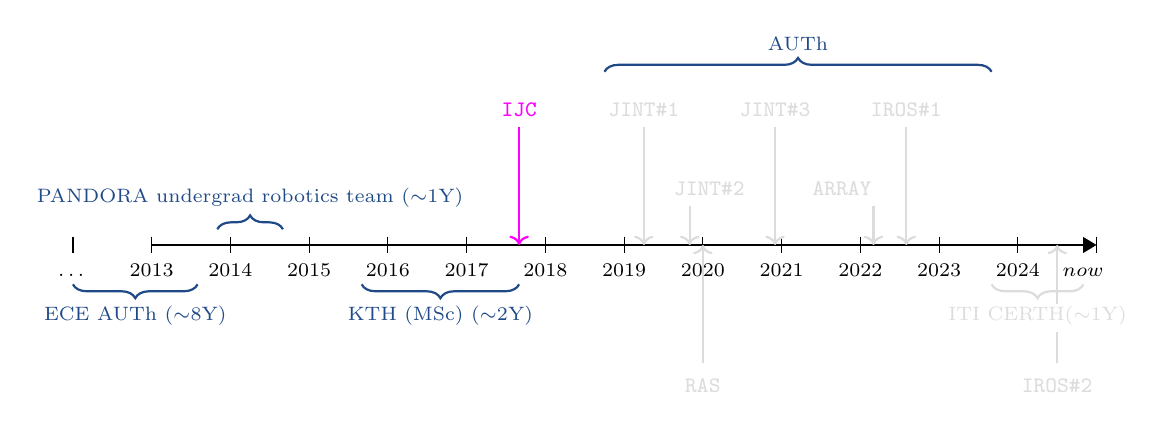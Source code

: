 \begin{tikzpicture}
% draw horizontal line
\draw[thick, -Triangle] (0,0) -- (12cm,0) node[font=\scriptsize,below left=3pt and -8pt]{};

% draw vertical lines
\foreach \x in {-1,0,1,...,12}
\draw (\x cm,3pt) -- (\x cm,-3pt);

\foreach \x/\descr in {-1/$\dots$,0/2013,1/2014,2/2015,3/2016,4/2017,5/2018,6/2019,7/2020,8/2021,9/2022,10/2023,11/2024,11.83/now}
\node[font=\scriptsize, text height=1.75ex,
text depth=.5ex] at (\x,-.3) {$\descr$};

% colored bar up
%\foreach \x/\perccol in
%{1/100,2/75,3/25,4/0}
%\draw[lightgray!\perccol!red, line width=4pt]
%(\x,.5) -- +(1,0);
%\draw[-Triangle, dashed, red] (5,.5) --  +(1,0);

% colored bar down
%\foreach \x/\perccol in
%{3/100,4/75,5/0}
%\draw[lightgray!\perccol!green, line width=4pt]
%(\x,-.7) -- +(1,0);
%\draw[-Triangle, dashed, green] (6,-.7) --  +(1,0);


\definecolor{b}{RGB}{32,74,135}
\definecolor{m}{RGB}{255,0,255}
\definecolor{g}{RGB}{78,154,0}
\definecolor{h}{RGB}{220,220,220}

% braces
\draw [thick,decorate,decoration={brace,amplitude=5pt}, color=b] (7/12,-.5) -- +(-1-7/12,0)
       node [black,midway,font=\scriptsize, below=4pt] {\textcolor{b}{ECE AUTh ($\sim$$\text{8Y}$)}};
\draw [thick ,decorate,decoration={brace,amplitude=5pt}, color=b] (10/12,0.2)  -- +(10/12,0)
       node [b,midway,above=4pt, font=\scriptsize] {\textcolor{b}{PANDORA undergrad robotics team ($\sim$$\text{1Y}$)}};
\draw [thick,decorate,decoration={brace,amplitude=5pt}, color=b] (4+8/12,-.5) -- +(-2,0)
       node [b,midway,font=\scriptsize, below=4pt] {\textcolor{b}{KTH (MSc) ($\sim$$\text{2Y}$)}};
\draw [thick ,decorate,decoration={brace,amplitude=5pt}, color=b] (5+9/12,2.2)  -- +(4+11/12,0)
       node [b,midway,above=4pt, font=\scriptsize] {\textcolor{b}{AUTh}};
\draw [thick,decorate,decoration={brace,amplitude=5pt}, color=h] (1+1/12+10+9/12,-.5) -- +(-1-2/12,0)
       node [h,midway,font=\scriptsize, below=4pt] {\textcolor{h}{ITI CERTH($\sim$$\text{1Y}$)}};

% Papers
% ------------------------------------------------------------------------------
\path[->,color=m,thick] ($(4+8/12,1.5)$) edge [out=-90, in=90]  ($(4+8/12,0)$);
\draw[thick,color=m] ($(4+8/12,1.5)$) node [above=0pt,align=center,m] {\footnotesize \textcolor{m}{\texttt{IJC}}};
% ------------------------------------------------------------------------------
\path[->,color=h,thick] ($(6+3/12,1.5)$) edge [out=-90, in=90]  ($(6+3/12,0)$);
\draw[thick,color=h] ($(6+3/12,1.5)$) node [above=0pt,align=center,h] {\footnotesize \textcolor{h}{\texttt{JINT\#1}}};
% ------------------------------------------------------------------------------
\path[->,color=h,thick] ($(6+10/12,0.5)$) edge [out=-90, in=90]  ($(6+10/12,0)$);
\draw[thick,color=h] ($(6+10/12,0.5)$) node [above=0pt,align=center,h] {\footnotesize \hspace{+0.5cm}\textcolor{h}{\texttt{JINT\#2}}};
% ------------------------------------------------------------------------------
\path[->,color=h,thick] ($(7+11/12,1.5)$) edge [out=-90, in=90]  ($(7+11/12,0)$);
\draw[thick,color=h] ($(7+11/12,1.5)$) node [above=0pt,align=center,h] {\footnotesize \textcolor{h}{\texttt{JINT\#3}}};
% ------------------------------------------------------------------------------
\path[->,color=h,thick] ($(7,-1.5)$) edge [out=+90, in=-90]  ($(7,0)$);
\draw[thick,color=h] ($(7,-2)$) node [above=0pt,align=center,h] {\footnotesize \textcolor{h}{\texttt{RAS}}};
% ------------------------------------------------------------------------------
\path[->,color=h,thick] ($(9+2/12,0.5)$) edge [out=-90, in=90]  ($(9+2/12,0)$);
\draw[thick,color=h] ($(9+2/12,0.5)$) node [above=0pt,align=center,h] {\footnotesize \hspace{-0.8cm}\textcolor{h}{\texttt{ARRAY}}};
% ------------------------------------------------------------------------------
\path[->,color=h,thick] ($(9+7/12,1.5)$) edge [out=-90, in=90]  ($(9+7/12,0)$);
\draw[thick,color=h] ($(9+7/12,1.5)$) node [above=0pt,align=center,h] {\footnotesize \textcolor{h}{\texttt{IROS\#1}}};
% ------------------------------------------------------------------------------
\path[->,color=h,thick] ($(11+6/12,-0.75)$) edge [out=+90, in=-90]  ($(11+6/12,0)$);
\draw[thick,color=h] ($(11+6/12,-2)$) node [above=0pt,align=center,h] {\footnotesize \textcolor{h}{\texttt{IROS\#2}}};
\path[-,color=h,thick] ($(11+6/12,-1.5)$) edge [out=+90, in=-90]  ($(11+6/12,-1.1)$);

\end{tikzpicture}
